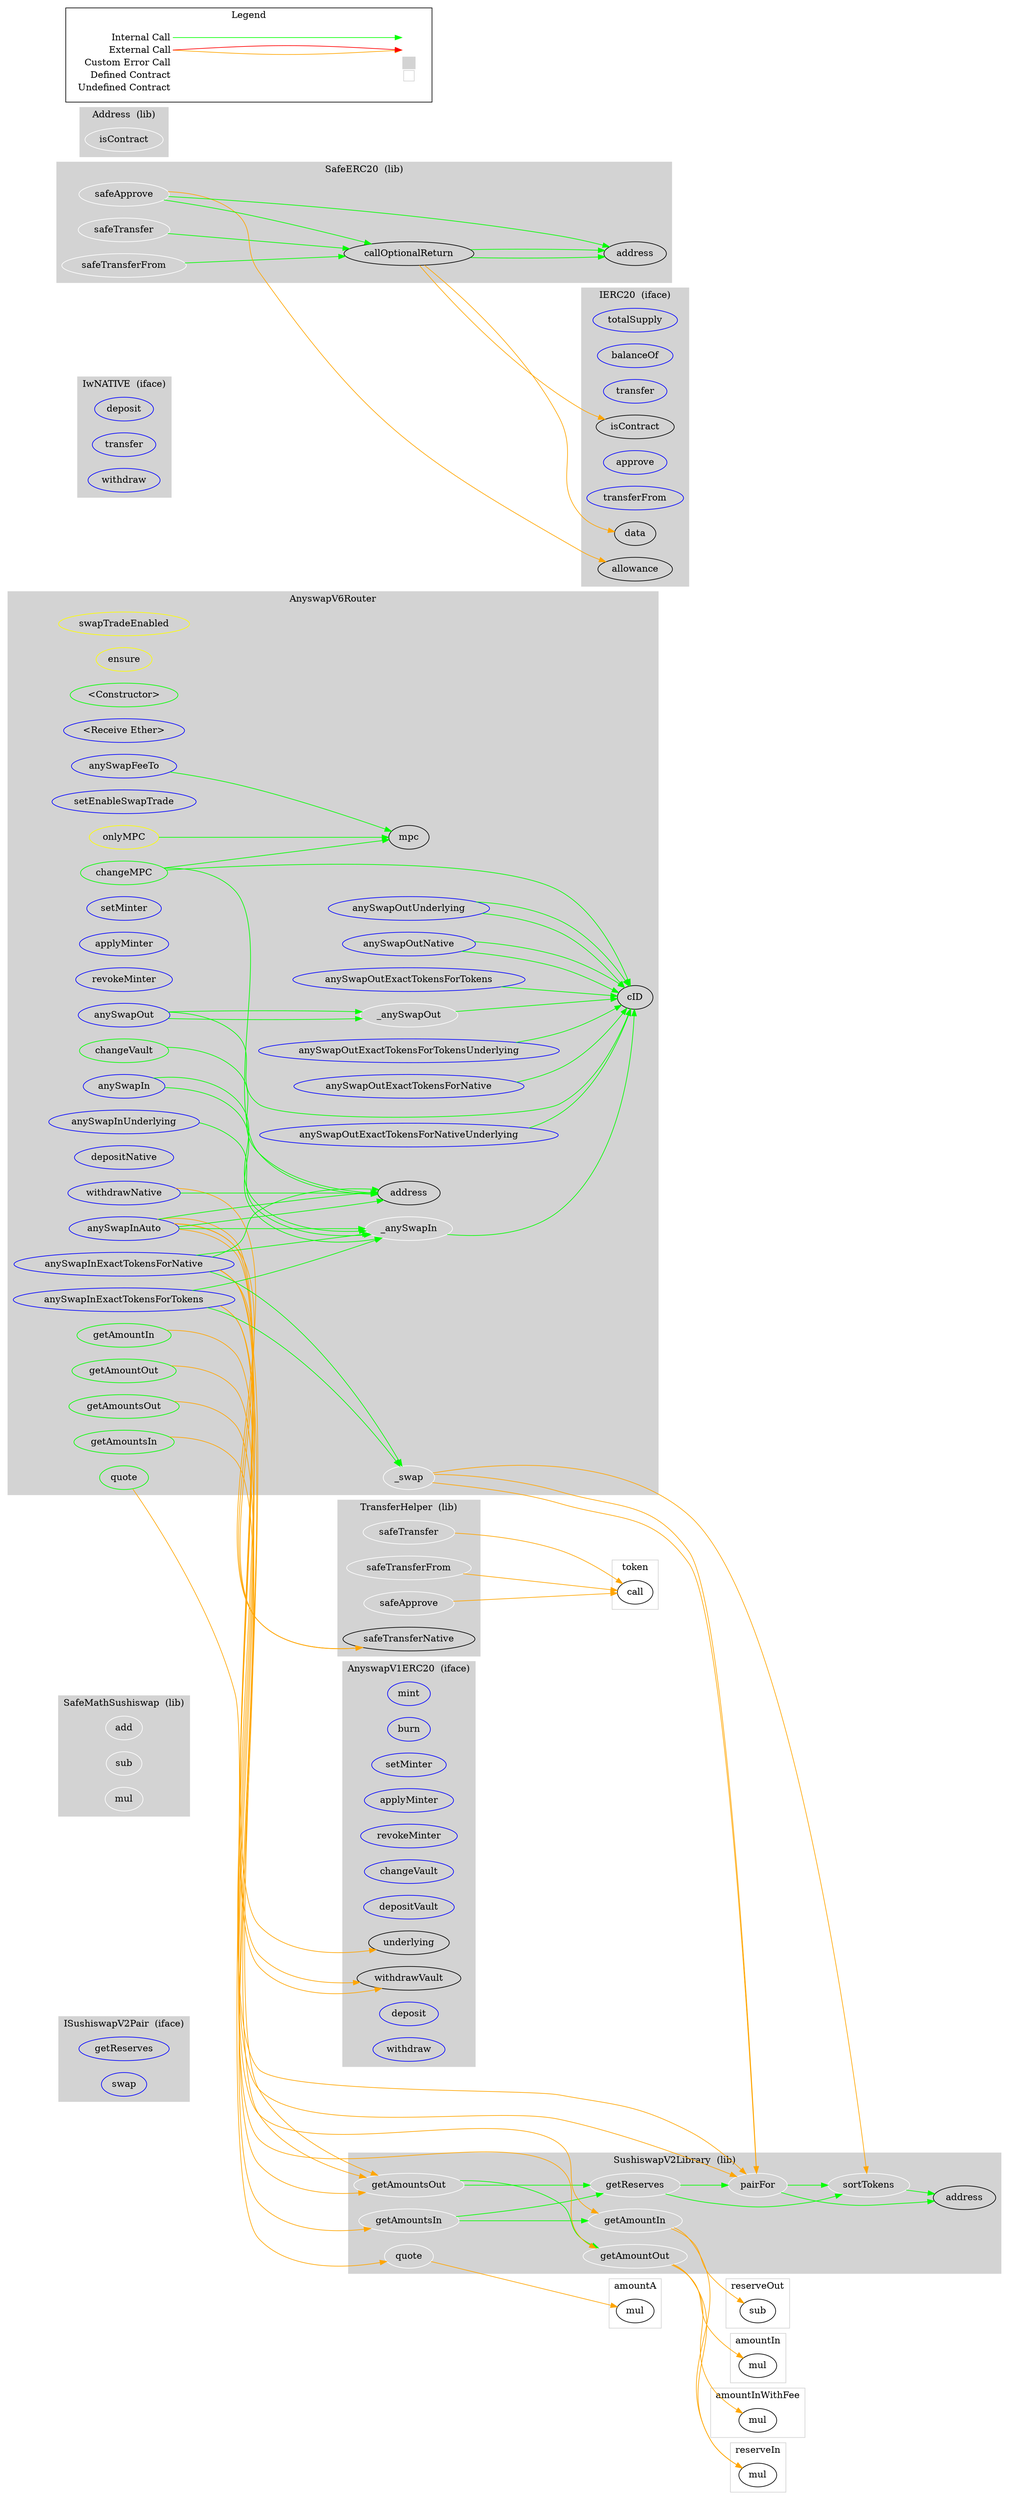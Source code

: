 digraph G {
  graph [ ratio = "auto", page = "100", compound =true ];
subgraph "clusterISushiswapV2Pair" {
  graph [ label = "ISushiswapV2Pair  (iface)", color = "lightgray", style = "filled", bgcolor = "lightgray" ];
  "ISushiswapV2Pair.getReserves" [ label = "getReserves", color = "blue" ];
  "ISushiswapV2Pair.swap" [ label = "swap", color = "blue" ];
}

subgraph "clusterSafeMathSushiswap" {
  graph [ label = "SafeMathSushiswap  (lib)", color = "lightgray", style = "filled", bgcolor = "lightgray" ];
  "SafeMathSushiswap.add" [ label = "add", color = "white" ];
  "SafeMathSushiswap.sub" [ label = "sub", color = "white" ];
  "SafeMathSushiswap.mul" [ label = "mul", color = "white" ];
}

subgraph "clusterSushiswapV2Library" {
  graph [ label = "SushiswapV2Library  (lib)", color = "lightgray", style = "filled", bgcolor = "lightgray" ];
  "SushiswapV2Library.sortTokens" [ label = "sortTokens", color = "white" ];
  "SushiswapV2Library.pairFor" [ label = "pairFor", color = "white" ];
  "SushiswapV2Library.getReserves" [ label = "getReserves", color = "white" ];
  "SushiswapV2Library.quote" [ label = "quote", color = "white" ];
  "SushiswapV2Library.getAmountOut" [ label = "getAmountOut", color = "white" ];
  "SushiswapV2Library.getAmountIn" [ label = "getAmountIn", color = "white" ];
  "SushiswapV2Library.getAmountsOut" [ label = "getAmountsOut", color = "white" ];
  "SushiswapV2Library.getAmountsIn" [ label = "getAmountsIn", color = "white" ];
  "SushiswapV2Library.address" [ label = "address" ];
}

subgraph "clusterTransferHelper" {
  graph [ label = "TransferHelper  (lib)", color = "lightgray", style = "filled", bgcolor = "lightgray" ];
  "TransferHelper.safeApprove" [ label = "safeApprove", color = "white" ];
  "TransferHelper.safeTransfer" [ label = "safeTransfer", color = "white" ];
  "TransferHelper.safeTransferFrom" [ label = "safeTransferFrom", color = "white" ];
  "TransferHelper.safeTransferNative" [ label = "safeTransferNative" ];
}

subgraph "clusterIwNATIVE" {
  graph [ label = "IwNATIVE  (iface)", color = "lightgray", style = "filled", bgcolor = "lightgray" ];
  "IwNATIVE.deposit" [ label = "deposit", color = "blue" ];
  "IwNATIVE.transfer" [ label = "transfer", color = "blue" ];
  "IwNATIVE.withdraw" [ label = "withdraw", color = "blue" ];
}

subgraph "clusterAnyswapV1ERC20" {
  graph [ label = "AnyswapV1ERC20  (iface)", color = "lightgray", style = "filled", bgcolor = "lightgray" ];
  "AnyswapV1ERC20.mint" [ label = "mint", color = "blue" ];
  "AnyswapV1ERC20.burn" [ label = "burn", color = "blue" ];
  "AnyswapV1ERC20.setMinter" [ label = "setMinter", color = "blue" ];
  "AnyswapV1ERC20.applyMinter" [ label = "applyMinter", color = "blue" ];
  "AnyswapV1ERC20.revokeMinter" [ label = "revokeMinter", color = "blue" ];
  "AnyswapV1ERC20.changeVault" [ label = "changeVault", color = "blue" ];
  "AnyswapV1ERC20.depositVault" [ label = "depositVault", color = "blue" ];
  "AnyswapV1ERC20.withdrawVault" [ label = "withdrawVault" ];
  "AnyswapV1ERC20.underlying" [ label = "underlying" ];
  "AnyswapV1ERC20.deposit" [ label = "deposit", color = "blue" ];
  "AnyswapV1ERC20.withdraw" [ label = "withdraw", color = "blue" ];
}

subgraph "clusterIERC20" {
  graph [ label = "IERC20  (iface)", color = "lightgray", style = "filled", bgcolor = "lightgray" ];
  "IERC20.totalSupply" [ label = "totalSupply", color = "blue" ];
  "IERC20.balanceOf" [ label = "balanceOf", color = "blue" ];
  "IERC20.transfer" [ label = "transfer", color = "blue" ];
  "IERC20.allowance" [ label = "allowance" ];
  "IERC20.approve" [ label = "approve", color = "blue" ];
  "IERC20.transferFrom" [ label = "transferFrom", color = "blue" ];
  "IERC20.isContract" [ label = "isContract" ];
  "IERC20.data" [ label = "data" ];
}

subgraph "clusterAddress" {
  graph [ label = "Address  (lib)", color = "lightgray", style = "filled", bgcolor = "lightgray" ];
  "Address.isContract" [ label = "isContract", color = "white" ];
}

subgraph "clusterSafeERC20" {
  graph [ label = "SafeERC20  (lib)", color = "lightgray", style = "filled", bgcolor = "lightgray" ];
  "SafeERC20.safeTransfer" [ label = "safeTransfer", color = "white" ];
  "SafeERC20.safeTransferFrom" [ label = "safeTransferFrom", color = "white" ];
  "SafeERC20.safeApprove" [ label = "safeApprove", color = "white" ];
  "SafeERC20.callOptionalReturn" [ label = "callOptionalReturn" ];
  "SafeERC20.address" [ label = "address" ];
}

subgraph "clusterAnyswapV6Router" {
  graph [ label = "AnyswapV6Router", color = "lightgray", style = "filled", bgcolor = "lightgray" ];
  "AnyswapV6Router.swapTradeEnabled" [ label = "swapTradeEnabled", color = "yellow" ];
  "AnyswapV6Router.ensure" [ label = "ensure", color = "yellow" ];
  "AnyswapV6Router.<Constructor>" [ label = "<Constructor>", color = "green" ];
  "AnyswapV6Router.<Receive Ether>" [ label = "<Receive Ether>", color = "blue" ];
  "AnyswapV6Router.onlyMPC" [ label = "onlyMPC", color = "yellow" ];
  "AnyswapV6Router.mpc" [ label = "mpc" ];
  "AnyswapV6Router.cID" [ label = "cID" ];
  "AnyswapV6Router.setEnableSwapTrade" [ label = "setEnableSwapTrade", color = "blue" ];
  "AnyswapV6Router.changeMPC" [ label = "changeMPC", color = "green" ];
  "AnyswapV6Router.changeVault" [ label = "changeVault", color = "green" ];
  "AnyswapV6Router.setMinter" [ label = "setMinter", color = "blue" ];
  "AnyswapV6Router.applyMinter" [ label = "applyMinter", color = "blue" ];
  "AnyswapV6Router.revokeMinter" [ label = "revokeMinter", color = "blue" ];
  "AnyswapV6Router._anySwapOut" [ label = "_anySwapOut", color = "white" ];
  "AnyswapV6Router.anySwapOut" [ label = "anySwapOut", color = "blue" ];
  "AnyswapV6Router.anySwapOutUnderlying" [ label = "anySwapOutUnderlying", color = "blue" ];
  "AnyswapV6Router.anySwapOutNative" [ label = "anySwapOutNative", color = "blue" ];
  "AnyswapV6Router._anySwapIn" [ label = "_anySwapIn", color = "white" ];
  "AnyswapV6Router.anySwapIn" [ label = "anySwapIn", color = "blue" ];
  "AnyswapV6Router.anySwapInUnderlying" [ label = "anySwapInUnderlying", color = "blue" ];
  "AnyswapV6Router.anySwapInAuto" [ label = "anySwapInAuto", color = "blue" ];
  "AnyswapV6Router.depositNative" [ label = "depositNative", color = "blue" ];
  "AnyswapV6Router.withdrawNative" [ label = "withdrawNative", color = "blue" ];
  "AnyswapV6Router.anySwapFeeTo" [ label = "anySwapFeeTo", color = "blue" ];
  "AnyswapV6Router._swap" [ label = "_swap", color = "white" ];
  "AnyswapV6Router.anySwapOutExactTokensForTokens" [ label = "anySwapOutExactTokensForTokens", color = "blue" ];
  "AnyswapV6Router.anySwapOutExactTokensForTokensUnderlying" [ label = "anySwapOutExactTokensForTokensUnderlying", color = "blue" ];
  "AnyswapV6Router.anySwapInExactTokensForTokens" [ label = "anySwapInExactTokensForTokens", color = "blue" ];
  "AnyswapV6Router.anySwapOutExactTokensForNative" [ label = "anySwapOutExactTokensForNative", color = "blue" ];
  "AnyswapV6Router.anySwapOutExactTokensForNativeUnderlying" [ label = "anySwapOutExactTokensForNativeUnderlying", color = "blue" ];
  "AnyswapV6Router.anySwapInExactTokensForNative" [ label = "anySwapInExactTokensForNative", color = "blue" ];
  "AnyswapV6Router.quote" [ label = "quote", color = "green" ];
  "AnyswapV6Router.getAmountOut" [ label = "getAmountOut", color = "green" ];
  "AnyswapV6Router.getAmountIn" [ label = "getAmountIn", color = "green" ];
  "AnyswapV6Router.getAmountsOut" [ label = "getAmountsOut", color = "green" ];
  "AnyswapV6Router.getAmountsIn" [ label = "getAmountsIn", color = "green" ];
  "AnyswapV6Router.address" [ label = "address" ];
}

subgraph "clusteramountA" {
  graph [ label = "amountA", color = "lightgray" ];
  "amountA.mul" [ label = "mul" ];
}

subgraph "clusteramountIn" {
  graph [ label = "amountIn", color = "lightgray" ];
  "amountIn.mul" [ label = "mul" ];
}

subgraph "clusteramountInWithFee" {
  graph [ label = "amountInWithFee", color = "lightgray" ];
  "amountInWithFee.mul" [ label = "mul" ];
}

subgraph "clusterreserveIn" {
  graph [ label = "reserveIn", color = "lightgray" ];
  "reserveIn.mul" [ label = "mul" ];
}

subgraph "clusterreserveOut" {
  graph [ label = "reserveOut", color = "lightgray" ];
  "reserveOut.sub" [ label = "sub" ];
}

subgraph "clustertoken" {
  graph [ label = "token", color = "lightgray" ];
  "token.call" [ label = "call" ];
}

  "SushiswapV2Library.sortTokens";
  "SushiswapV2Library.address";
  "SushiswapV2Library.pairFor";
  "SushiswapV2Library.getReserves";
  "SushiswapV2Library.quote";
  "amountA.mul";
  "SushiswapV2Library.getAmountOut";
  "amountIn.mul";
  "amountInWithFee.mul";
  "reserveIn.mul";
  "SushiswapV2Library.getAmountIn";
  "reserveOut.sub";
  "SushiswapV2Library.getAmountsOut";
  "SushiswapV2Library.getAmountsIn";
  "TransferHelper.safeApprove";
  "token.call";
  "TransferHelper.safeTransfer";
  "TransferHelper.safeTransferFrom";
  "SafeERC20.safeTransfer";
  "SafeERC20.callOptionalReturn";
  "SafeERC20.safeTransferFrom";
  "SafeERC20.safeApprove";
  "IERC20.allowance";
  "SafeERC20.address";
  "IERC20.isContract";
  "IERC20.data";
  "AnyswapV6Router.onlyMPC";
  "AnyswapV6Router.mpc";
  "AnyswapV6Router.changeMPC";
  "AnyswapV6Router.address";
  "AnyswapV6Router.cID";
  "AnyswapV6Router.changeVault";
  "AnyswapV6Router._anySwapOut";
  "AnyswapV6Router.anySwapOut";
  "AnyswapV6Router.anySwapOutUnderlying";
  "AnyswapV6Router.anySwapOutNative";
  "AnyswapV6Router._anySwapIn";
  "AnyswapV6Router.anySwapIn";
  "AnyswapV6Router.anySwapInUnderlying";
  "AnyswapV6Router.anySwapInAuto";
  "AnyswapV1ERC20.underlying";
  "AnyswapV1ERC20.withdrawVault";
  "TransferHelper.safeTransferNative";
  "AnyswapV6Router.withdrawNative";
  "AnyswapV6Router.anySwapFeeTo";
  "AnyswapV6Router._swap";
  "AnyswapV6Router.anySwapOutExactTokensForTokens";
  "AnyswapV6Router.anySwapOutExactTokensForTokensUnderlying";
  "AnyswapV6Router.anySwapInExactTokensForTokens";
  "AnyswapV6Router.anySwapOutExactTokensForNative";
  "AnyswapV6Router.anySwapOutExactTokensForNativeUnderlying";
  "AnyswapV6Router.anySwapInExactTokensForNative";
  "AnyswapV6Router.quote";
  "AnyswapV6Router.getAmountOut";
  "AnyswapV6Router.getAmountIn";
  "AnyswapV6Router.getAmountsOut";
  "AnyswapV6Router.getAmountsIn";
  "SushiswapV2Library.sortTokens" -> "SushiswapV2Library.address" [ color = "green" ];
  "SushiswapV2Library.pairFor" -> "SushiswapV2Library.sortTokens" [ color = "green" ];
  "SushiswapV2Library.pairFor" -> "SushiswapV2Library.address" [ color = "green" ];
  "SushiswapV2Library.getReserves" -> "SushiswapV2Library.sortTokens" [ color = "green" ];
  "SushiswapV2Library.getReserves" -> "SushiswapV2Library.pairFor" [ color = "green" ];
  "SushiswapV2Library.quote" -> "amountA.mul" [ color = "orange" ];
  "SushiswapV2Library.getAmountOut" -> "amountIn.mul" [ color = "orange" ];
  "SushiswapV2Library.getAmountOut" -> "amountInWithFee.mul" [ color = "orange" ];
  "SushiswapV2Library.getAmountOut" -> "reserveIn.mul" [ color = "orange" ];
  "SushiswapV2Library.getAmountIn" -> "reserveIn.mul" [ color = "orange" ];
  "SushiswapV2Library.getAmountIn" -> "reserveOut.sub" [ color = "orange" ];
  "SushiswapV2Library.getAmountsOut" -> "SushiswapV2Library.getReserves" [ color = "green" ];
  "SushiswapV2Library.getAmountsOut" -> "SushiswapV2Library.getAmountOut" [ color = "green" ];
  "SushiswapV2Library.getAmountsIn" -> "SushiswapV2Library.getReserves" [ color = "green" ];
  "SushiswapV2Library.getAmountsIn" -> "SushiswapV2Library.getAmountIn" [ color = "green" ];
  "TransferHelper.safeApprove" -> "token.call" [ color = "orange" ];
  "TransferHelper.safeTransfer" -> "token.call" [ color = "orange" ];
  "TransferHelper.safeTransferFrom" -> "token.call" [ color = "orange" ];
  "SafeERC20.safeTransfer" -> "SafeERC20.callOptionalReturn" [ color = "green" ];
  "SafeERC20.safeTransferFrom" -> "SafeERC20.callOptionalReturn" [ color = "green" ];
  "SafeERC20.safeApprove" -> "IERC20.allowance" [ color = "orange" ];
  "SafeERC20.safeApprove" -> "SafeERC20.address" [ color = "green" ];
  "SafeERC20.safeApprove" -> "SafeERC20.callOptionalReturn" [ color = "green" ];
  "SafeERC20.callOptionalReturn" -> "IERC20.isContract" [ color = "orange" ];
  "SafeERC20.callOptionalReturn" -> "SafeERC20.address" [ color = "green" ];
  "SafeERC20.callOptionalReturn" -> "IERC20.data" [ color = "orange" ];
  "SafeERC20.callOptionalReturn" -> "SafeERC20.address" [ color = "green" ];
  "AnyswapV6Router.onlyMPC" -> "AnyswapV6Router.mpc" [ color = "green" ];
  "AnyswapV6Router.changeMPC" -> "AnyswapV6Router.address" [ color = "green" ];
  "AnyswapV6Router.changeMPC" -> "AnyswapV6Router.mpc" [ color = "green" ];
  "AnyswapV6Router.changeMPC" -> "AnyswapV6Router.cID" [ color = "green" ];
  "AnyswapV6Router.changeVault" -> "AnyswapV6Router.address" [ color = "green" ];
  "AnyswapV6Router._anySwapOut" -> "AnyswapV6Router.cID" [ color = "green" ];
  "AnyswapV6Router.anySwapOut" -> "AnyswapV6Router._anySwapOut" [ color = "green" ];
  "AnyswapV6Router.anySwapOutUnderlying" -> "AnyswapV6Router.cID" [ color = "green" ];
  "AnyswapV6Router.anySwapOutNative" -> "AnyswapV6Router.cID" [ color = "green" ];
  "AnyswapV6Router.anySwapOut" -> "AnyswapV6Router._anySwapOut" [ color = "green" ];
  "AnyswapV6Router.anySwapOut" -> "AnyswapV6Router.cID" [ color = "green" ];
  "AnyswapV6Router.anySwapOutUnderlying" -> "AnyswapV6Router.cID" [ color = "green" ];
  "AnyswapV6Router.anySwapOutNative" -> "AnyswapV6Router.cID" [ color = "green" ];
  "AnyswapV6Router._anySwapIn" -> "AnyswapV6Router.cID" [ color = "green" ];
  "AnyswapV6Router.anySwapIn" -> "AnyswapV6Router._anySwapIn" [ color = "green" ];
  "AnyswapV6Router.anySwapInUnderlying" -> "AnyswapV6Router._anySwapIn" [ color = "green" ];
  "AnyswapV6Router.anySwapInAuto" -> "AnyswapV6Router._anySwapIn" [ color = "green" ];
  "AnyswapV6Router.anySwapInAuto" -> "AnyswapV1ERC20.underlying" [ color = "orange" ];
  "AnyswapV6Router.anySwapInAuto" -> "AnyswapV6Router.address" [ color = "green" ];
  "AnyswapV6Router.anySwapInAuto" -> "AnyswapV1ERC20.withdrawVault" [ color = "orange" ];
  "AnyswapV6Router.anySwapInAuto" -> "AnyswapV6Router.address" [ color = "green" ];
  "AnyswapV6Router.anySwapInAuto" -> "TransferHelper.safeTransferNative" [ color = "orange" ];
  "AnyswapV6Router.anySwapInAuto" -> "AnyswapV1ERC20.withdrawVault" [ color = "orange" ];
  "AnyswapV6Router.withdrawNative" -> "AnyswapV6Router.address" [ color = "green" ];
  "AnyswapV6Router.withdrawNative" -> "TransferHelper.safeTransferNative" [ color = "orange" ];
  "AnyswapV6Router.anySwapFeeTo" -> "AnyswapV6Router.mpc" [ color = "green" ];
  "AnyswapV6Router.anySwapIn" -> "AnyswapV6Router._anySwapIn" [ color = "green" ];
  "AnyswapV6Router._swap" -> "SushiswapV2Library.sortTokens" [ color = "orange" ];
  "AnyswapV6Router._swap" -> "SushiswapV2Library.pairFor" [ color = "orange" ];
  "AnyswapV6Router._swap" -> "SushiswapV2Library.pairFor" [ color = "orange" ];
  "AnyswapV6Router.anySwapOutExactTokensForTokens" -> "AnyswapV6Router.cID" [ color = "green" ];
  "AnyswapV6Router.anySwapOutExactTokensForTokensUnderlying" -> "AnyswapV6Router.cID" [ color = "green" ];
  "AnyswapV6Router.anySwapInExactTokensForTokens" -> "SushiswapV2Library.getAmountsOut" [ color = "orange" ];
  "AnyswapV6Router.anySwapInExactTokensForTokens" -> "AnyswapV6Router._anySwapIn" [ color = "green" ];
  "AnyswapV6Router.anySwapInExactTokensForTokens" -> "SushiswapV2Library.pairFor" [ color = "orange" ];
  "AnyswapV6Router.anySwapInExactTokensForTokens" -> "AnyswapV6Router._swap" [ color = "green" ];
  "AnyswapV6Router.anySwapOutExactTokensForNative" -> "AnyswapV6Router.cID" [ color = "green" ];
  "AnyswapV6Router.anySwapOutExactTokensForNativeUnderlying" -> "AnyswapV6Router.cID" [ color = "green" ];
  "AnyswapV6Router.anySwapInExactTokensForNative" -> "SushiswapV2Library.getAmountsOut" [ color = "orange" ];
  "AnyswapV6Router.anySwapInExactTokensForNative" -> "AnyswapV6Router._anySwapIn" [ color = "green" ];
  "AnyswapV6Router.anySwapInExactTokensForNative" -> "SushiswapV2Library.pairFor" [ color = "orange" ];
  "AnyswapV6Router.anySwapInExactTokensForNative" -> "AnyswapV6Router._swap" [ color = "green" ];
  "AnyswapV6Router.anySwapInExactTokensForNative" -> "AnyswapV6Router.address" [ color = "green" ];
  "AnyswapV6Router.anySwapInExactTokensForNative" -> "TransferHelper.safeTransferNative" [ color = "orange" ];
  "AnyswapV6Router.quote" -> "SushiswapV2Library.quote" [ color = "orange" ];
  "AnyswapV6Router.getAmountOut" -> "SushiswapV2Library.getAmountOut" [ color = "orange" ];
  "AnyswapV6Router.getAmountIn" -> "SushiswapV2Library.getAmountIn" [ color = "orange" ];
  "AnyswapV6Router.getAmountsOut" -> "SushiswapV2Library.getAmountsOut" [ color = "orange" ];
  "AnyswapV6Router.getAmountsIn" -> "SushiswapV2Library.getAmountsIn" [ color = "orange" ];


rankdir=LR
node [shape=plaintext]
subgraph cluster_01 { 
label = "Legend";
key [label=<<table border="0" cellpadding="2" cellspacing="0" cellborder="0">
  <tr><td align="right" port="i1">Internal Call</td></tr>
  <tr><td align="right" port="i2">External Call</td></tr>
  <tr><td align="right" port="i2">Custom Error Call</td></tr>
  <tr><td align="right" port="i3">Defined Contract</td></tr>
  <tr><td align="right" port="i4">Undefined Contract</td></tr>
  </table>>]
key2 [label=<<table border="0" cellpadding="2" cellspacing="0" cellborder="0">
  <tr><td port="i1">&nbsp;&nbsp;&nbsp;</td></tr>
  <tr><td port="i2">&nbsp;&nbsp;&nbsp;</td></tr>
  <tr><td port="i3" bgcolor="lightgray">&nbsp;&nbsp;&nbsp;</td></tr>
  <tr><td port="i4">
    <table border="1" cellborder="0" cellspacing="0" cellpadding="7" color="lightgray">
      <tr>
       <td></td>
      </tr>
     </table>
  </td></tr>
  </table>>]
key:i1:e -> key2:i1:w [color="green"]
key:i2:e -> key2:i2:w [color="orange"]
key:i2:e -> key2:i2:w [color="red"]
}
}

